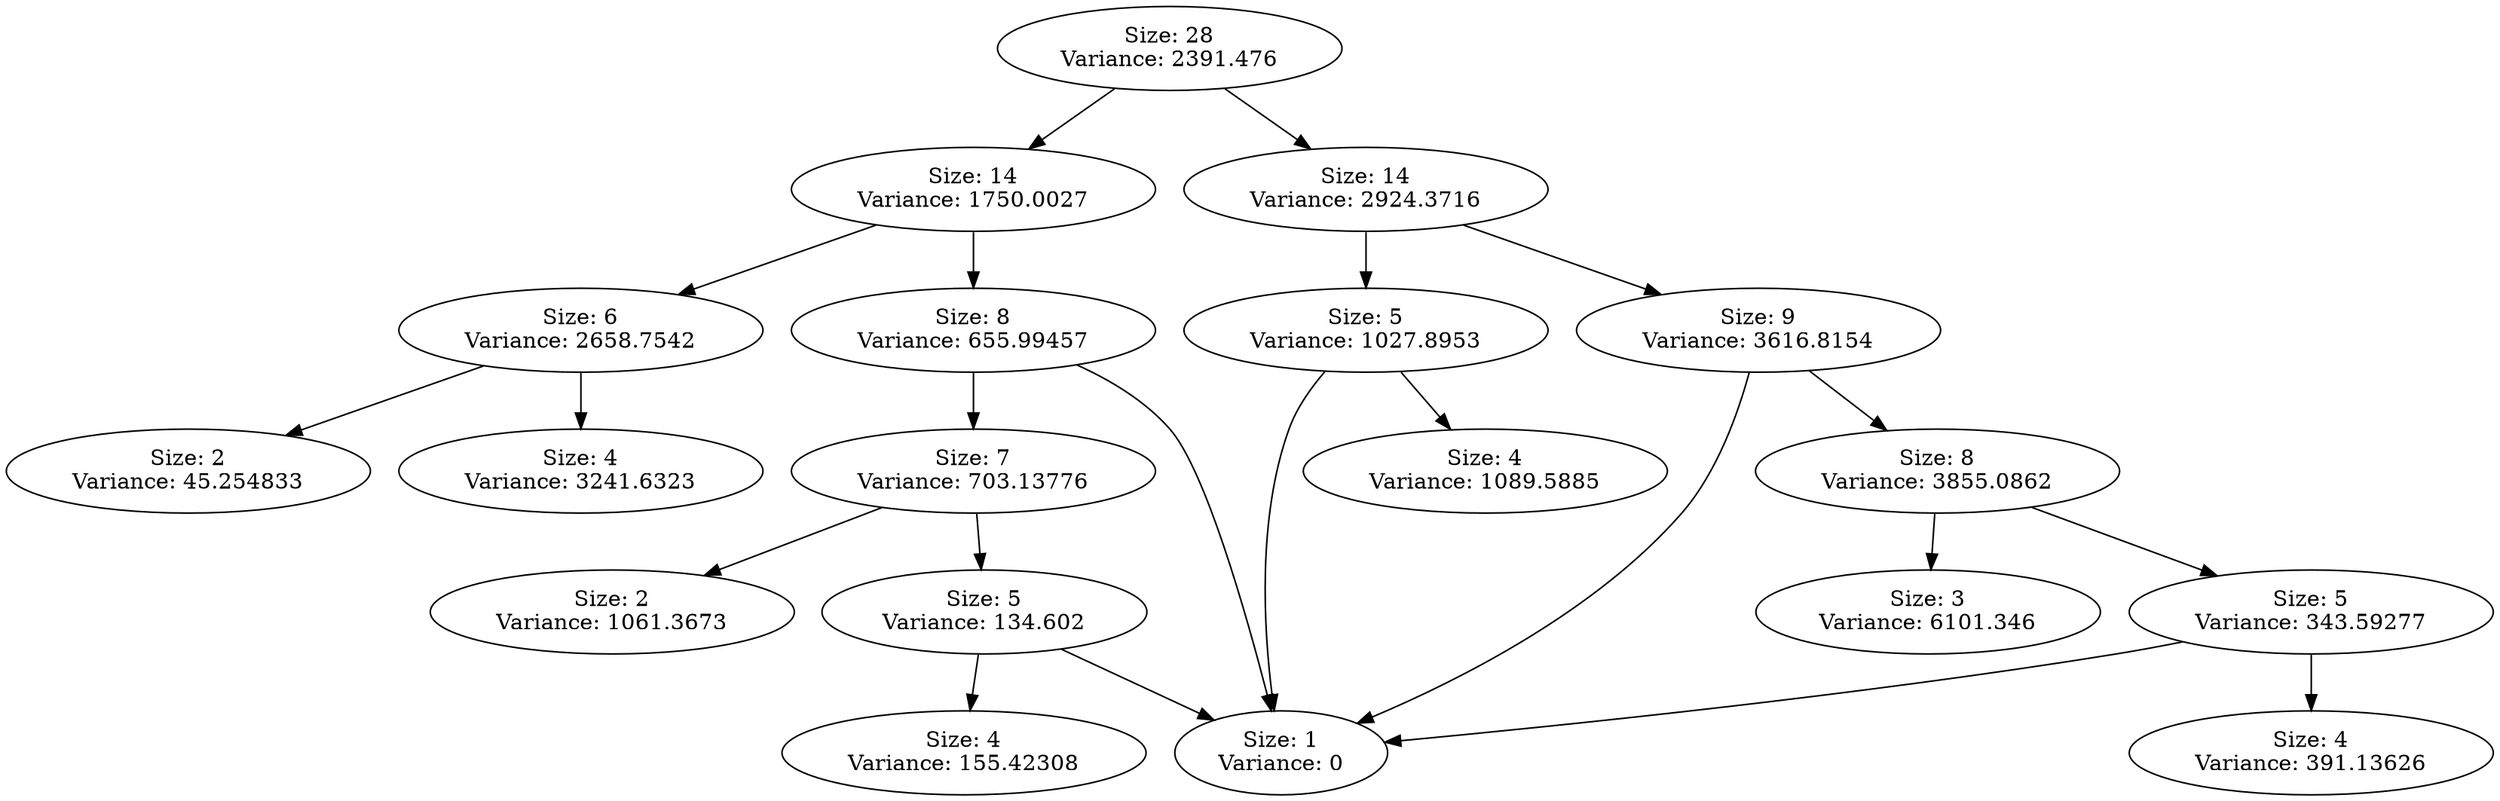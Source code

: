 DIGRAPH G {
"Size: 28\nVariance: 2391.476" -> "Size: 14\nVariance: 1750.0027" L=0;
"Size: 28\nVariance: 2391.476" -> "Size: 14\nVariance: 2924.3716" L=0;
"Size: 14\nVariance: 1750.0027" -> "Size: 6\nVariance: 2658.7542" L=1;
"Size: 14\nVariance: 1750.0027" -> "Size: 8\nVariance: 655.99457" L=1;
"Size: 6\nVariance: 2658.7542" -> "Size: 2\nVariance: 45.254833" L=2;
"Size: 6\nVariance: 2658.7542" -> "Size: 4\nVariance: 3241.6323" L=2;
"Size: 8\nVariance: 655.99457" -> "Size: 7\nVariance: 703.13776" L=2;
"Size: 8\nVariance: 655.99457" -> "Size: 1\nVariance: 0" L=2;
"Size: 7\nVariance: 703.13776" -> "Size: 2\nVariance: 1061.3673" L=3;
"Size: 7\nVariance: 703.13776" -> "Size: 5\nVariance: 134.602" L=3;
"Size: 5\nVariance: 134.602" -> "Size: 1\nVariance: 0" L=4;
"Size: 5\nVariance: 134.602" -> "Size: 4\nVariance: 155.42308" L=4;
"Size: 14\nVariance: 2924.3716" -> "Size: 5\nVariance: 1027.8953" L=1;
"Size: 14\nVariance: 2924.3716" -> "Size: 9\nVariance: 3616.8154" L=1;
"Size: 5\nVariance: 1027.8953" -> "Size: 4\nVariance: 1089.5885" L=2;
"Size: 5\nVariance: 1027.8953" -> "Size: 1\nVariance: 0" L=2;
"Size: 9\nVariance: 3616.8154" -> "Size: 8\nVariance: 3855.0862" L=2;
"Size: 9\nVariance: 3616.8154" -> "Size: 1\nVariance: 0" L=2;
"Size: 8\nVariance: 3855.0862" -> "Size: 3\nVariance: 6101.346" L=3;
"Size: 8\nVariance: 3855.0862" -> "Size: 5\nVariance: 343.59277" L=3;
"Size: 5\nVariance: 343.59277" -> "Size: 4\nVariance: 391.13626" L=4;
"Size: 5\nVariance: 343.59277" -> "Size: 1\nVariance: 0" L=4;
}
